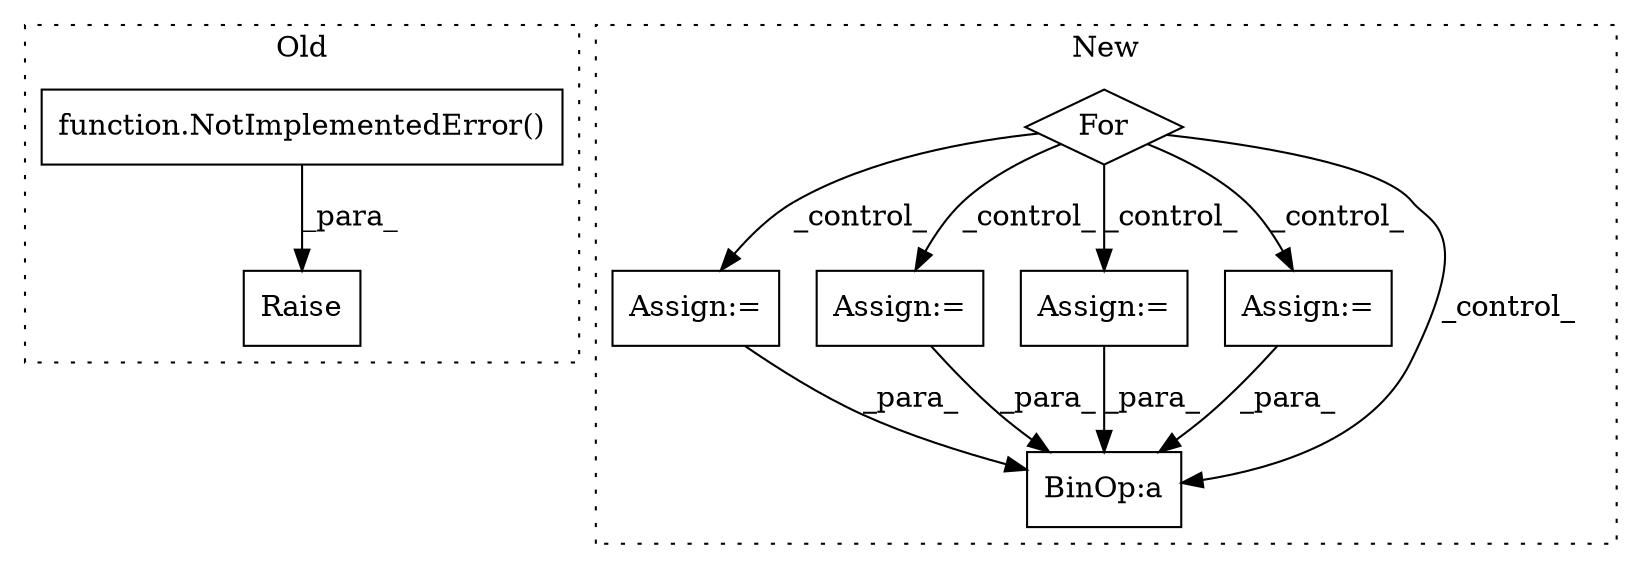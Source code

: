 digraph G {
subgraph cluster0 {
1 [label="function.NotImplementedError()" a="75" s="1407" l="21" shape="box"];
3 [label="Raise" a="91" s="1401" l="6" shape="box"];
label = "Old";
style="dotted";
}
subgraph cluster1 {
2 [label="For" a="107" s="2837,2869" l="4,14" shape="diamond"];
4 [label="Assign:=" a="68" s="2885" l="3" shape="box"];
5 [label="Assign:=" a="68" s="3029" l="3" shape="box"];
6 [label="Assign:=" a="68" s="2930" l="3" shape="box"];
7 [label="Assign:=" a="68" s="3078" l="3" shape="box"];
8 [label="BinOp:a" a="82" s="3188" l="8" shape="box"];
label = "New";
style="dotted";
}
1 -> 3 [label="_para_"];
2 -> 4 [label="_control_"];
2 -> 6 [label="_control_"];
2 -> 5 [label="_control_"];
2 -> 8 [label="_control_"];
2 -> 7 [label="_control_"];
4 -> 8 [label="_para_"];
5 -> 8 [label="_para_"];
6 -> 8 [label="_para_"];
7 -> 8 [label="_para_"];
}